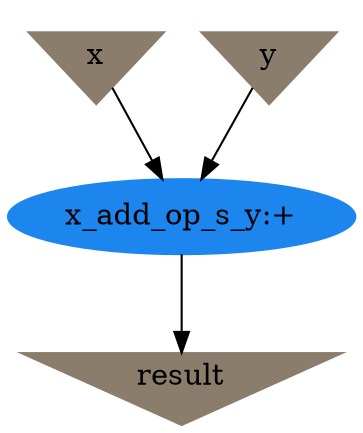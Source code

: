 digraph vecsum_asynchronous {
	// Components (Nodes)
	node [shape=ellipse, style=filled, color=dodgerblue2];
	"result" [color=bisque4 shape=invtriangle label="result"];
	"x_add_op_s_y" [label="x_add_op_s_y:+"  color=dodgerblue2 ];
	"x" [color=bisque4 shape=invtriangle label="x"];
	"y" [color=bisque4 shape=invtriangle label="y"];

	// Signals (Edges)
	"x" -> "x_add_op_s_y"
	"y" -> "x_add_op_s_y"
	"x_add_op_s_y" -> "result"
}